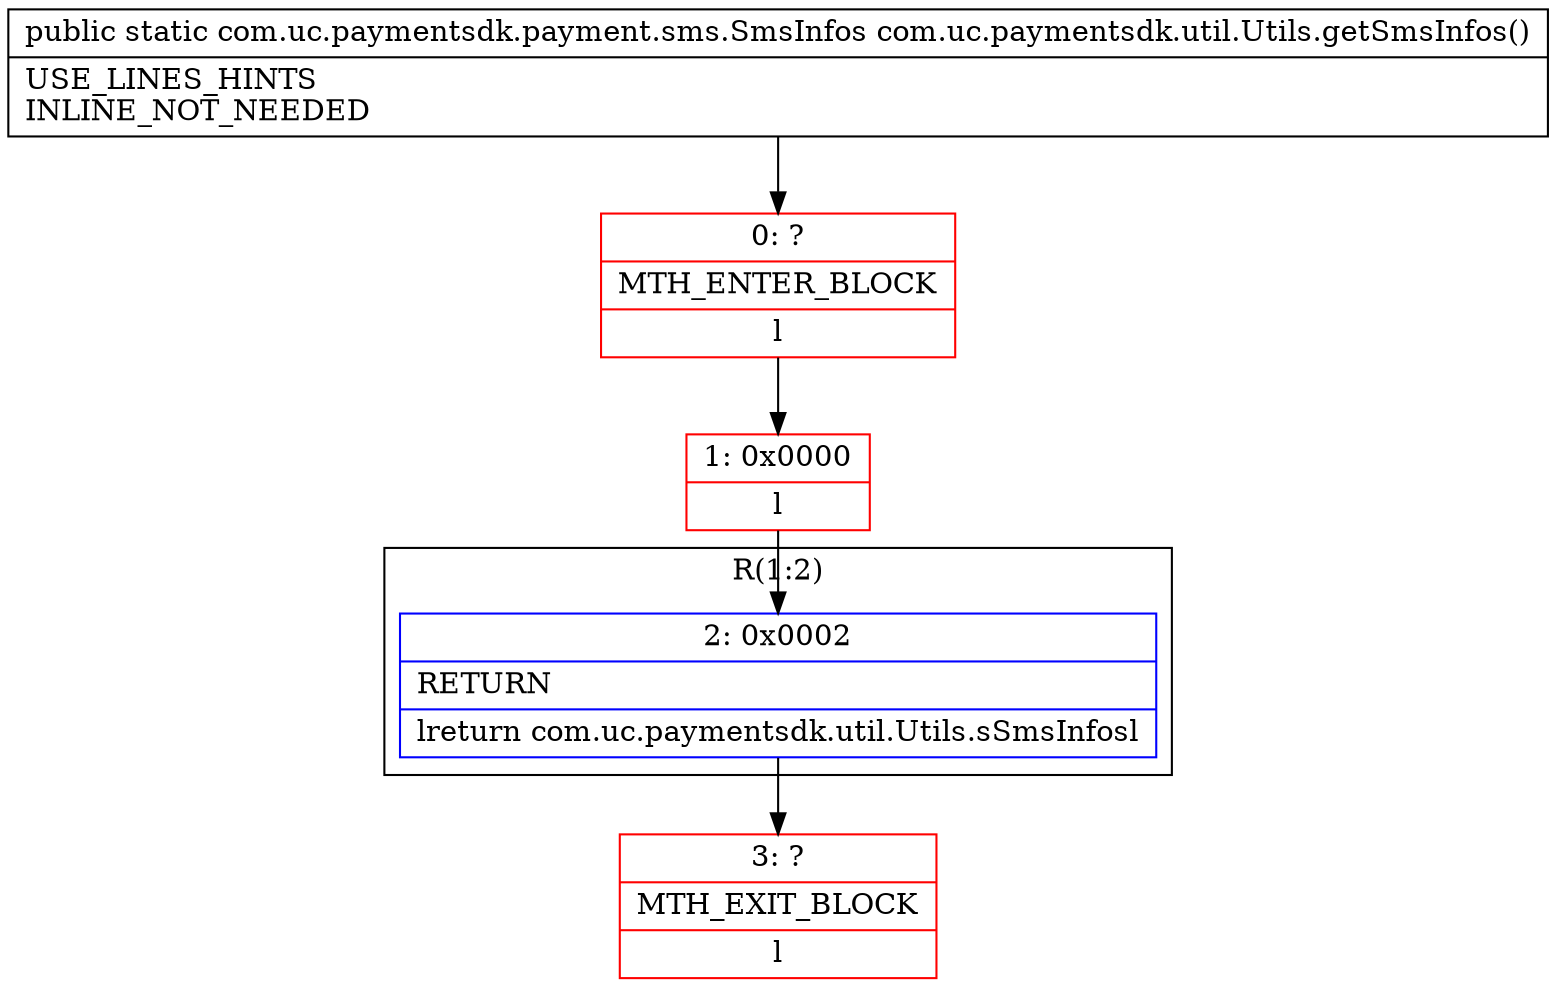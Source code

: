 digraph "CFG forcom.uc.paymentsdk.util.Utils.getSmsInfos()Lcom\/uc\/paymentsdk\/payment\/sms\/SmsInfos;" {
subgraph cluster_Region_1969915617 {
label = "R(1:2)";
node [shape=record,color=blue];
Node_2 [shape=record,label="{2\:\ 0x0002|RETURN\l|lreturn com.uc.paymentsdk.util.Utils.sSmsInfosl}"];
}
Node_0 [shape=record,color=red,label="{0\:\ ?|MTH_ENTER_BLOCK\l|l}"];
Node_1 [shape=record,color=red,label="{1\:\ 0x0000|l}"];
Node_3 [shape=record,color=red,label="{3\:\ ?|MTH_EXIT_BLOCK\l|l}"];
MethodNode[shape=record,label="{public static com.uc.paymentsdk.payment.sms.SmsInfos com.uc.paymentsdk.util.Utils.getSmsInfos()  | USE_LINES_HINTS\lINLINE_NOT_NEEDED\l}"];
MethodNode -> Node_0;
Node_2 -> Node_3;
Node_0 -> Node_1;
Node_1 -> Node_2;
}

